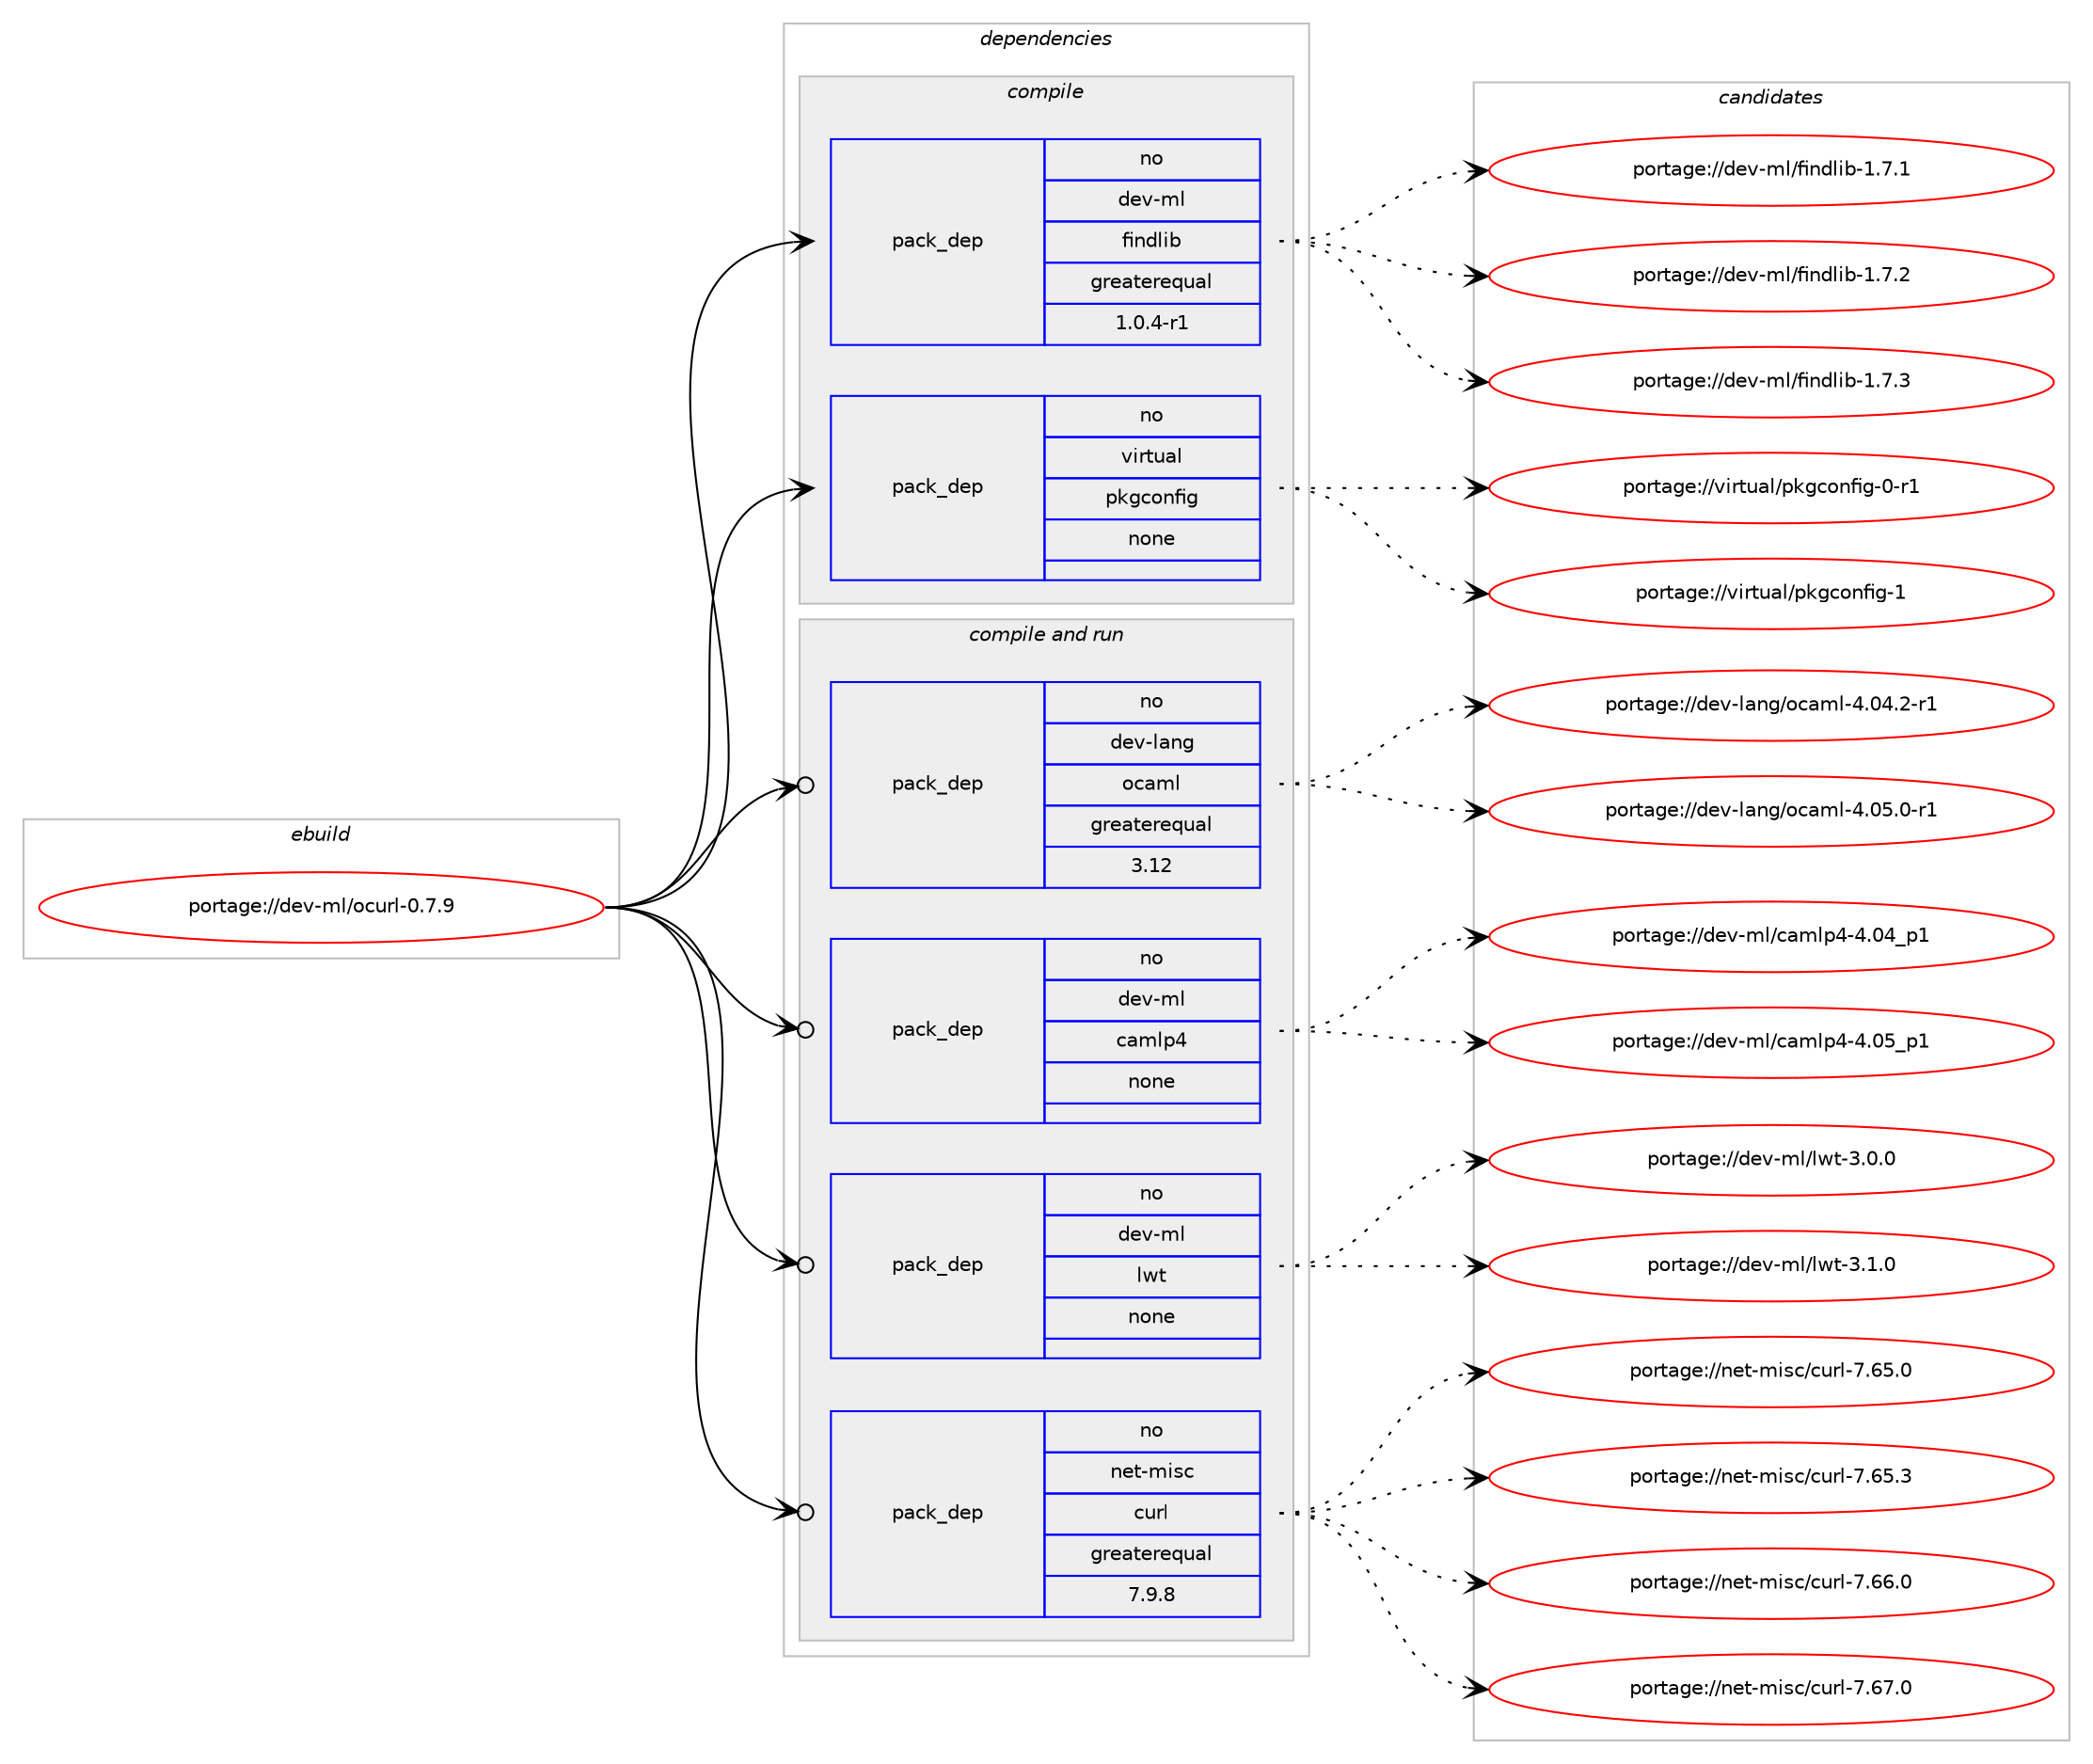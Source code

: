 digraph prolog {

# *************
# Graph options
# *************

newrank=true;
concentrate=true;
compound=true;
graph [rankdir=LR,fontname=Helvetica,fontsize=10,ranksep=1.5];#, ranksep=2.5, nodesep=0.2];
edge  [arrowhead=vee];
node  [fontname=Helvetica,fontsize=10];

# **********
# The ebuild
# **********

subgraph cluster_leftcol {
color=gray;
rank=same;
label=<<i>ebuild</i>>;
id [label="portage://dev-ml/ocurl-0.7.9", color=red, width=4, href="../dev-ml/ocurl-0.7.9.svg"];
}

# ****************
# The dependencies
# ****************

subgraph cluster_midcol {
color=gray;
label=<<i>dependencies</i>>;
subgraph cluster_compile {
fillcolor="#eeeeee";
style=filled;
label=<<i>compile</i>>;
subgraph pack81808 {
dependency107467 [label=<<TABLE BORDER="0" CELLBORDER="1" CELLSPACING="0" CELLPADDING="4" WIDTH="220"><TR><TD ROWSPAN="6" CELLPADDING="30">pack_dep</TD></TR><TR><TD WIDTH="110">no</TD></TR><TR><TD>dev-ml</TD></TR><TR><TD>findlib</TD></TR><TR><TD>greaterequal</TD></TR><TR><TD>1.0.4-r1</TD></TR></TABLE>>, shape=none, color=blue];
}
id:e -> dependency107467:w [weight=20,style="solid",arrowhead="vee"];
subgraph pack81809 {
dependency107468 [label=<<TABLE BORDER="0" CELLBORDER="1" CELLSPACING="0" CELLPADDING="4" WIDTH="220"><TR><TD ROWSPAN="6" CELLPADDING="30">pack_dep</TD></TR><TR><TD WIDTH="110">no</TD></TR><TR><TD>virtual</TD></TR><TR><TD>pkgconfig</TD></TR><TR><TD>none</TD></TR><TR><TD></TD></TR></TABLE>>, shape=none, color=blue];
}
id:e -> dependency107468:w [weight=20,style="solid",arrowhead="vee"];
}
subgraph cluster_compileandrun {
fillcolor="#eeeeee";
style=filled;
label=<<i>compile and run</i>>;
subgraph pack81810 {
dependency107469 [label=<<TABLE BORDER="0" CELLBORDER="1" CELLSPACING="0" CELLPADDING="4" WIDTH="220"><TR><TD ROWSPAN="6" CELLPADDING="30">pack_dep</TD></TR><TR><TD WIDTH="110">no</TD></TR><TR><TD>dev-lang</TD></TR><TR><TD>ocaml</TD></TR><TR><TD>greaterequal</TD></TR><TR><TD>3.12</TD></TR></TABLE>>, shape=none, color=blue];
}
id:e -> dependency107469:w [weight=20,style="solid",arrowhead="odotvee"];
subgraph pack81811 {
dependency107470 [label=<<TABLE BORDER="0" CELLBORDER="1" CELLSPACING="0" CELLPADDING="4" WIDTH="220"><TR><TD ROWSPAN="6" CELLPADDING="30">pack_dep</TD></TR><TR><TD WIDTH="110">no</TD></TR><TR><TD>dev-ml</TD></TR><TR><TD>camlp4</TD></TR><TR><TD>none</TD></TR><TR><TD></TD></TR></TABLE>>, shape=none, color=blue];
}
id:e -> dependency107470:w [weight=20,style="solid",arrowhead="odotvee"];
subgraph pack81812 {
dependency107471 [label=<<TABLE BORDER="0" CELLBORDER="1" CELLSPACING="0" CELLPADDING="4" WIDTH="220"><TR><TD ROWSPAN="6" CELLPADDING="30">pack_dep</TD></TR><TR><TD WIDTH="110">no</TD></TR><TR><TD>dev-ml</TD></TR><TR><TD>lwt</TD></TR><TR><TD>none</TD></TR><TR><TD></TD></TR></TABLE>>, shape=none, color=blue];
}
id:e -> dependency107471:w [weight=20,style="solid",arrowhead="odotvee"];
subgraph pack81813 {
dependency107472 [label=<<TABLE BORDER="0" CELLBORDER="1" CELLSPACING="0" CELLPADDING="4" WIDTH="220"><TR><TD ROWSPAN="6" CELLPADDING="30">pack_dep</TD></TR><TR><TD WIDTH="110">no</TD></TR><TR><TD>net-misc</TD></TR><TR><TD>curl</TD></TR><TR><TD>greaterequal</TD></TR><TR><TD>7.9.8</TD></TR></TABLE>>, shape=none, color=blue];
}
id:e -> dependency107472:w [weight=20,style="solid",arrowhead="odotvee"];
}
subgraph cluster_run {
fillcolor="#eeeeee";
style=filled;
label=<<i>run</i>>;
}
}

# **************
# The candidates
# **************

subgraph cluster_choices {
rank=same;
color=gray;
label=<<i>candidates</i>>;

subgraph choice81808 {
color=black;
nodesep=1;
choiceportage100101118451091084710210511010010810598454946554649 [label="portage://dev-ml/findlib-1.7.1", color=red, width=4,href="../dev-ml/findlib-1.7.1.svg"];
choiceportage100101118451091084710210511010010810598454946554650 [label="portage://dev-ml/findlib-1.7.2", color=red, width=4,href="../dev-ml/findlib-1.7.2.svg"];
choiceportage100101118451091084710210511010010810598454946554651 [label="portage://dev-ml/findlib-1.7.3", color=red, width=4,href="../dev-ml/findlib-1.7.3.svg"];
dependency107467:e -> choiceportage100101118451091084710210511010010810598454946554649:w [style=dotted,weight="100"];
dependency107467:e -> choiceportage100101118451091084710210511010010810598454946554650:w [style=dotted,weight="100"];
dependency107467:e -> choiceportage100101118451091084710210511010010810598454946554651:w [style=dotted,weight="100"];
}
subgraph choice81809 {
color=black;
nodesep=1;
choiceportage11810511411611797108471121071039911111010210510345484511449 [label="portage://virtual/pkgconfig-0-r1", color=red, width=4,href="../virtual/pkgconfig-0-r1.svg"];
choiceportage1181051141161179710847112107103991111101021051034549 [label="portage://virtual/pkgconfig-1", color=red, width=4,href="../virtual/pkgconfig-1.svg"];
dependency107468:e -> choiceportage11810511411611797108471121071039911111010210510345484511449:w [style=dotted,weight="100"];
dependency107468:e -> choiceportage1181051141161179710847112107103991111101021051034549:w [style=dotted,weight="100"];
}
subgraph choice81810 {
color=black;
nodesep=1;
choiceportage1001011184510897110103471119997109108455246485246504511449 [label="portage://dev-lang/ocaml-4.04.2-r1", color=red, width=4,href="../dev-lang/ocaml-4.04.2-r1.svg"];
choiceportage1001011184510897110103471119997109108455246485346484511449 [label="portage://dev-lang/ocaml-4.05.0-r1", color=red, width=4,href="../dev-lang/ocaml-4.05.0-r1.svg"];
dependency107469:e -> choiceportage1001011184510897110103471119997109108455246485246504511449:w [style=dotted,weight="100"];
dependency107469:e -> choiceportage1001011184510897110103471119997109108455246485346484511449:w [style=dotted,weight="100"];
}
subgraph choice81811 {
color=black;
nodesep=1;
choiceportage100101118451091084799971091081125245524648529511249 [label="portage://dev-ml/camlp4-4.04_p1", color=red, width=4,href="../dev-ml/camlp4-4.04_p1.svg"];
choiceportage100101118451091084799971091081125245524648539511249 [label="portage://dev-ml/camlp4-4.05_p1", color=red, width=4,href="../dev-ml/camlp4-4.05_p1.svg"];
dependency107470:e -> choiceportage100101118451091084799971091081125245524648529511249:w [style=dotted,weight="100"];
dependency107470:e -> choiceportage100101118451091084799971091081125245524648539511249:w [style=dotted,weight="100"];
}
subgraph choice81812 {
color=black;
nodesep=1;
choiceportage1001011184510910847108119116455146484648 [label="portage://dev-ml/lwt-3.0.0", color=red, width=4,href="../dev-ml/lwt-3.0.0.svg"];
choiceportage1001011184510910847108119116455146494648 [label="portage://dev-ml/lwt-3.1.0", color=red, width=4,href="../dev-ml/lwt-3.1.0.svg"];
dependency107471:e -> choiceportage1001011184510910847108119116455146484648:w [style=dotted,weight="100"];
dependency107471:e -> choiceportage1001011184510910847108119116455146494648:w [style=dotted,weight="100"];
}
subgraph choice81813 {
color=black;
nodesep=1;
choiceportage1101011164510910511599479911711410845554654534648 [label="portage://net-misc/curl-7.65.0", color=red, width=4,href="../net-misc/curl-7.65.0.svg"];
choiceportage1101011164510910511599479911711410845554654534651 [label="portage://net-misc/curl-7.65.3", color=red, width=4,href="../net-misc/curl-7.65.3.svg"];
choiceportage1101011164510910511599479911711410845554654544648 [label="portage://net-misc/curl-7.66.0", color=red, width=4,href="../net-misc/curl-7.66.0.svg"];
choiceportage1101011164510910511599479911711410845554654554648 [label="portage://net-misc/curl-7.67.0", color=red, width=4,href="../net-misc/curl-7.67.0.svg"];
dependency107472:e -> choiceportage1101011164510910511599479911711410845554654534648:w [style=dotted,weight="100"];
dependency107472:e -> choiceportage1101011164510910511599479911711410845554654534651:w [style=dotted,weight="100"];
dependency107472:e -> choiceportage1101011164510910511599479911711410845554654544648:w [style=dotted,weight="100"];
dependency107472:e -> choiceportage1101011164510910511599479911711410845554654554648:w [style=dotted,weight="100"];
}
}

}
